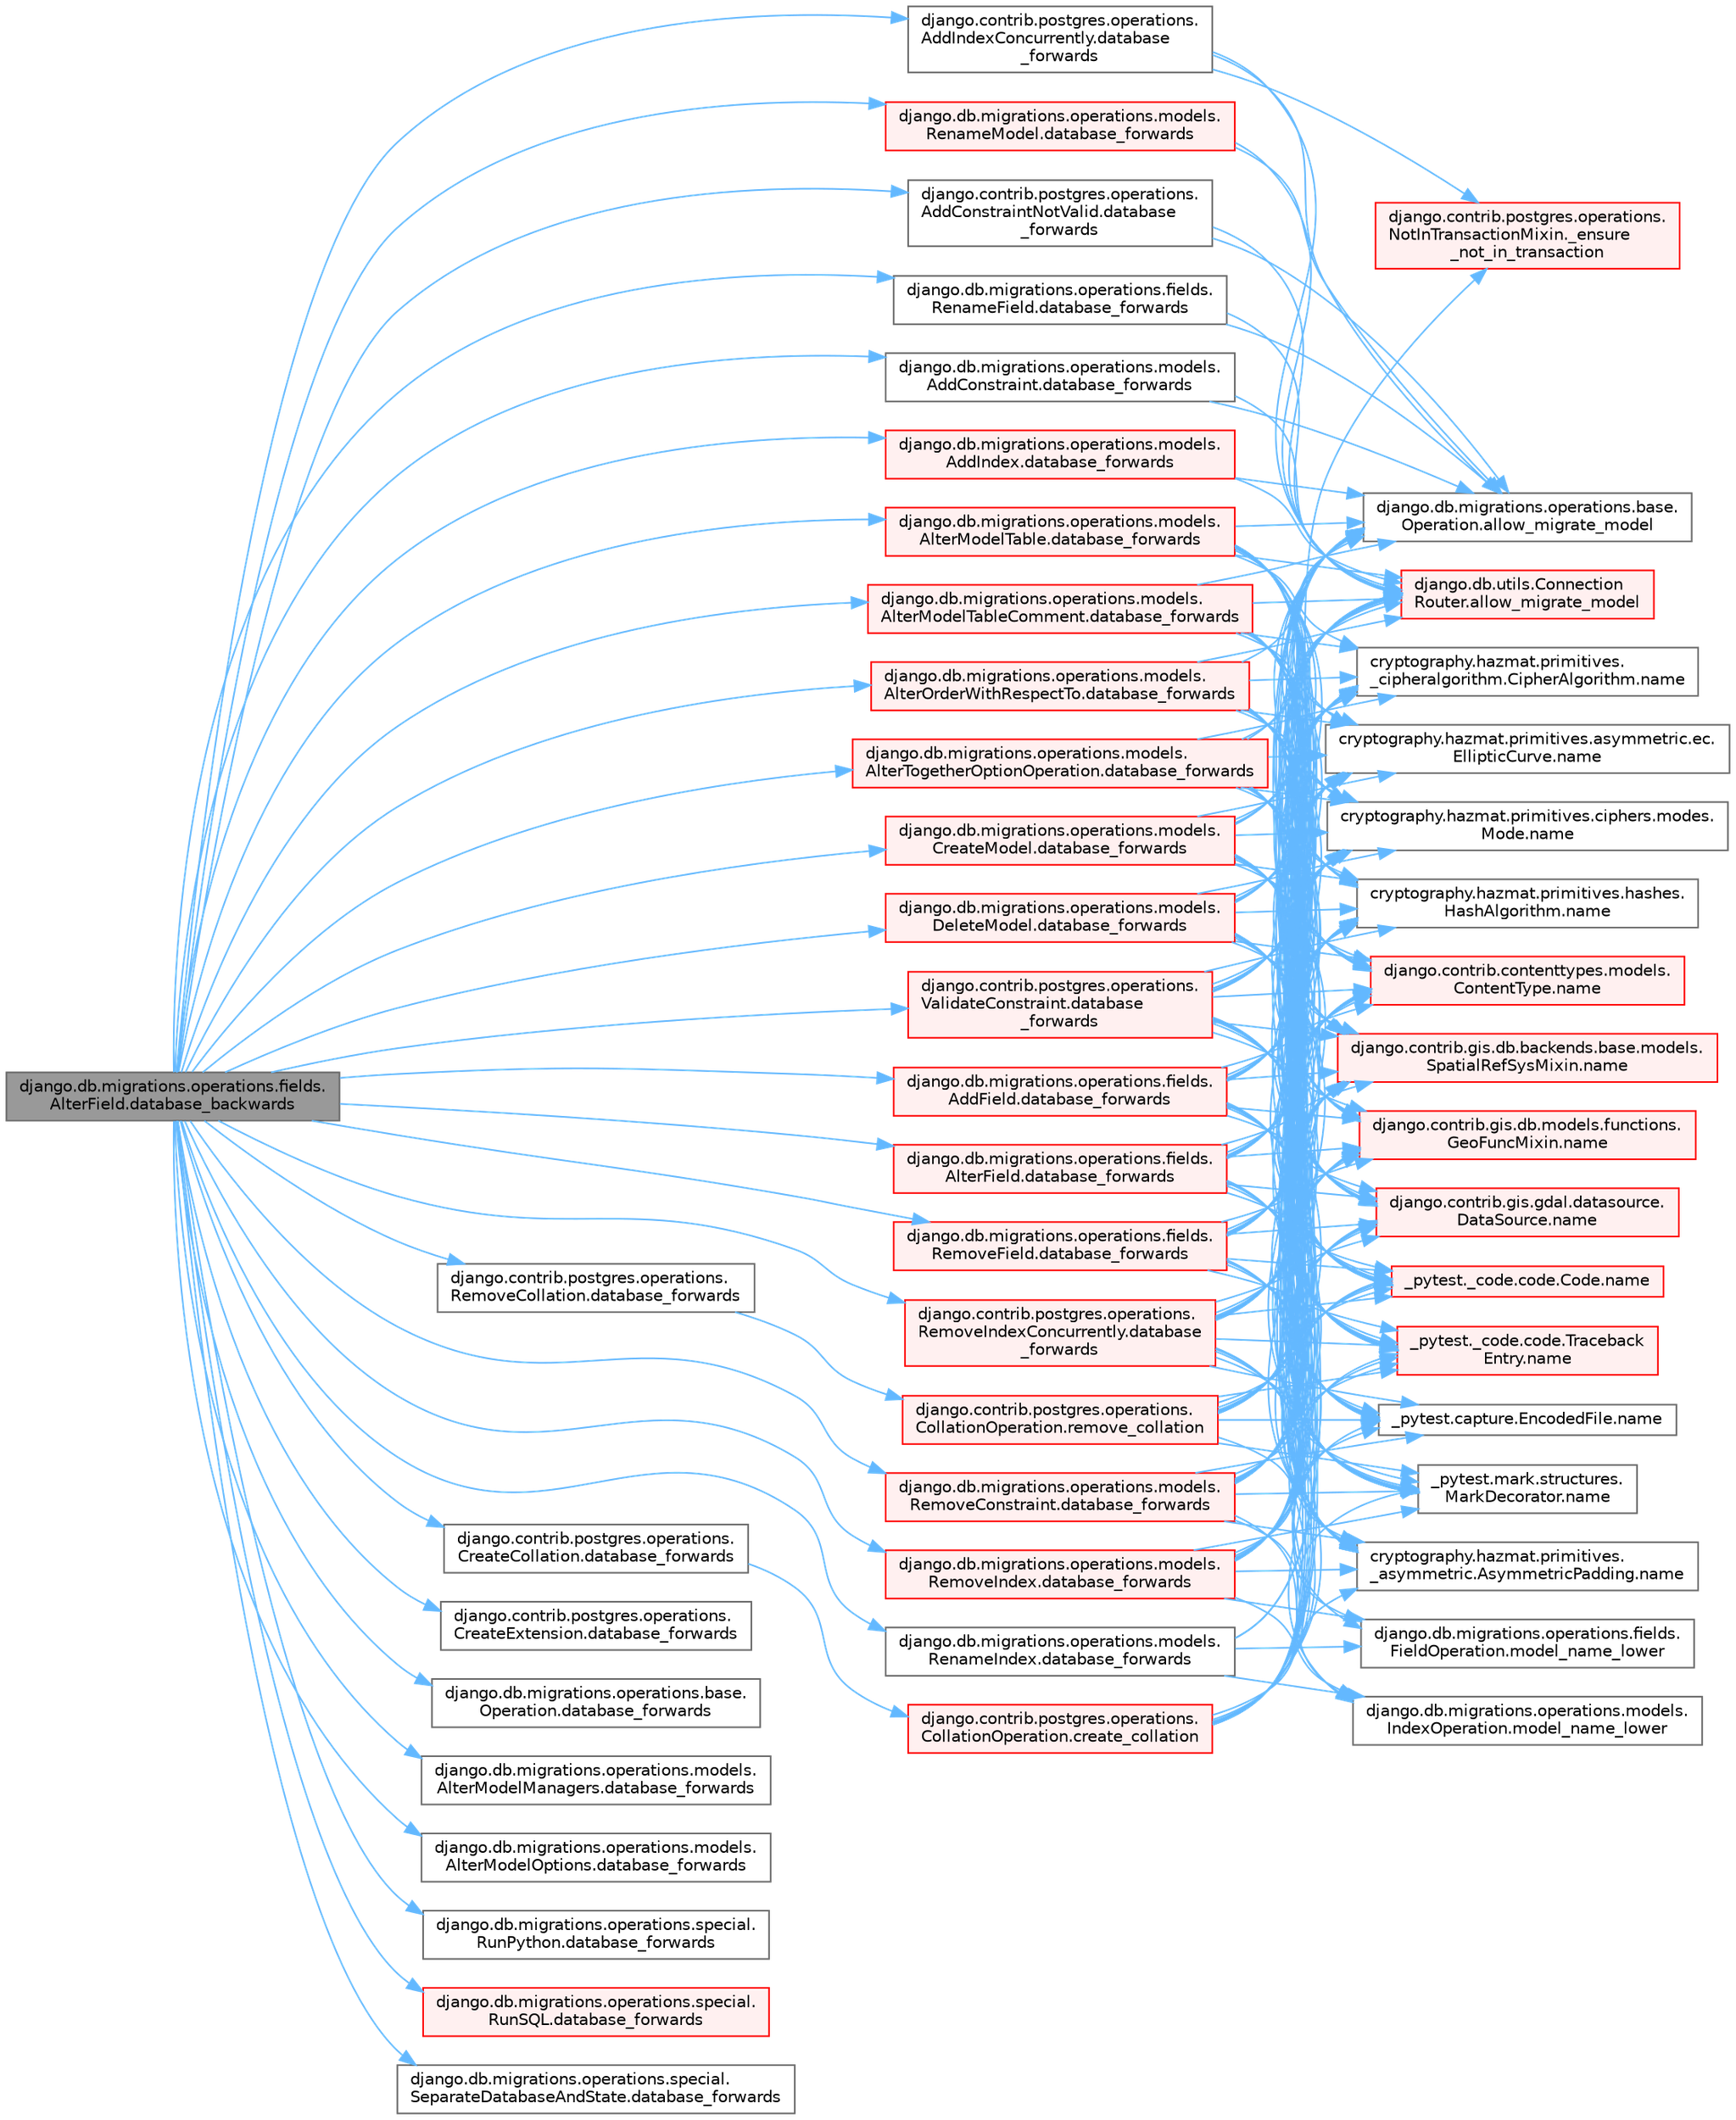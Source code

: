 digraph "django.db.migrations.operations.fields.AlterField.database_backwards"
{
 // LATEX_PDF_SIZE
  bgcolor="transparent";
  edge [fontname=Helvetica,fontsize=10,labelfontname=Helvetica,labelfontsize=10];
  node [fontname=Helvetica,fontsize=10,shape=box,height=0.2,width=0.4];
  rankdir="LR";
  Node1 [id="Node000001",label="django.db.migrations.operations.fields.\lAlterField.database_backwards",height=0.2,width=0.4,color="gray40", fillcolor="grey60", style="filled", fontcolor="black",tooltip=" "];
  Node1 -> Node2 [id="edge1_Node000001_Node000002",color="steelblue1",style="solid",tooltip=" "];
  Node2 [id="Node000002",label="django.contrib.postgres.operations.\lAddConstraintNotValid.database\l_forwards",height=0.2,width=0.4,color="grey40", fillcolor="white", style="filled",URL="$classdjango_1_1contrib_1_1postgres_1_1operations_1_1_add_constraint_not_valid.html#afbf3234c4884fc267a11e5ac5e484570",tooltip=" "];
  Node2 -> Node3 [id="edge2_Node000002_Node000003",color="steelblue1",style="solid",tooltip=" "];
  Node3 [id="Node000003",label="django.db.migrations.operations.base.\lOperation.allow_migrate_model",height=0.2,width=0.4,color="grey40", fillcolor="white", style="filled",URL="$classdjango_1_1db_1_1migrations_1_1operations_1_1base_1_1_operation.html#ae9ccd8dda6ac5380e583c6c53ed66445",tooltip=" "];
  Node2 -> Node4 [id="edge3_Node000002_Node000004",color="steelblue1",style="solid",tooltip=" "];
  Node4 [id="Node000004",label="django.db.utils.Connection\lRouter.allow_migrate_model",height=0.2,width=0.4,color="red", fillcolor="#FFF0F0", style="filled",URL="$classdjango_1_1db_1_1utils_1_1_connection_router.html#affc0a7f7419e1ae0ad00101310abfc5f",tooltip=" "];
  Node1 -> Node7 [id="edge4_Node000001_Node000007",color="steelblue1",style="solid",tooltip=" "];
  Node7 [id="Node000007",label="django.contrib.postgres.operations.\lAddIndexConcurrently.database\l_forwards",height=0.2,width=0.4,color="grey40", fillcolor="white", style="filled",URL="$classdjango_1_1contrib_1_1postgres_1_1operations_1_1_add_index_concurrently.html#a8ec012821c529fb57013caf48384ee76",tooltip=" "];
  Node7 -> Node8 [id="edge5_Node000007_Node000008",color="steelblue1",style="solid",tooltip=" "];
  Node8 [id="Node000008",label="django.contrib.postgres.operations.\lNotInTransactionMixin._ensure\l_not_in_transaction",height=0.2,width=0.4,color="red", fillcolor="#FFF0F0", style="filled",URL="$classdjango_1_1contrib_1_1postgres_1_1operations_1_1_not_in_transaction_mixin.html#ad6803571230e3c5b07d98f4e643cb9ca",tooltip=" "];
  Node7 -> Node3 [id="edge6_Node000007_Node000003",color="steelblue1",style="solid",tooltip=" "];
  Node7 -> Node4 [id="edge7_Node000007_Node000004",color="steelblue1",style="solid",tooltip=" "];
  Node1 -> Node10 [id="edge8_Node000001_Node000010",color="steelblue1",style="solid",tooltip=" "];
  Node10 [id="Node000010",label="django.contrib.postgres.operations.\lCreateCollation.database_forwards",height=0.2,width=0.4,color="grey40", fillcolor="white", style="filled",URL="$classdjango_1_1contrib_1_1postgres_1_1operations_1_1_create_collation.html#a4d3fa74744dd3025fc25fa11af2e0f52",tooltip=" "];
  Node10 -> Node11 [id="edge9_Node000010_Node000011",color="steelblue1",style="solid",tooltip=" "];
  Node11 [id="Node000011",label="django.contrib.postgres.operations.\lCollationOperation.create_collation",height=0.2,width=0.4,color="red", fillcolor="#FFF0F0", style="filled",URL="$classdjango_1_1contrib_1_1postgres_1_1operations_1_1_collation_operation.html#a36fffd51a293bf1aa3fe90378c98ca13",tooltip=" "];
  Node11 -> Node12 [id="edge10_Node000011_Node000012",color="steelblue1",style="solid",tooltip=" "];
  Node12 [id="Node000012",label="_pytest._code.code.Code.name",height=0.2,width=0.4,color="red", fillcolor="#FFF0F0", style="filled",URL="$class__pytest_1_1__code_1_1code_1_1_code.html#a1f3cbc53ca6df4a1bab12183694b6e78",tooltip=" "];
  Node11 -> Node23 [id="edge11_Node000011_Node000023",color="steelblue1",style="solid",tooltip=" "];
  Node23 [id="Node000023",label="_pytest._code.code.Traceback\lEntry.name",height=0.2,width=0.4,color="red", fillcolor="#FFF0F0", style="filled",URL="$class__pytest_1_1__code_1_1code_1_1_traceback_entry.html#a106b95c0753f41669fbfb8ee4c11ad3d",tooltip=" "];
  Node11 -> Node25 [id="edge12_Node000011_Node000025",color="steelblue1",style="solid",tooltip=" "];
  Node25 [id="Node000025",label="_pytest.capture.EncodedFile.name",height=0.2,width=0.4,color="grey40", fillcolor="white", style="filled",URL="$class__pytest_1_1capture_1_1_encoded_file.html#a738c73b5de21c7261d9e51f71e4f0397",tooltip=" "];
  Node11 -> Node26 [id="edge13_Node000011_Node000026",color="steelblue1",style="solid",tooltip=" "];
  Node26 [id="Node000026",label="_pytest.mark.structures.\lMarkDecorator.name",height=0.2,width=0.4,color="grey40", fillcolor="white", style="filled",URL="$class__pytest_1_1mark_1_1structures_1_1_mark_decorator.html#ae8f66760cda125450e0e3bd38689c72f",tooltip=" "];
  Node11 -> Node27 [id="edge14_Node000011_Node000027",color="steelblue1",style="solid",tooltip=" "];
  Node27 [id="Node000027",label="cryptography.hazmat.primitives.\l_asymmetric.AsymmetricPadding.name",height=0.2,width=0.4,color="grey40", fillcolor="white", style="filled",URL="$classcryptography_1_1hazmat_1_1primitives_1_1__asymmetric_1_1_asymmetric_padding.html#a8f72e8284cb336861a873ed5ce0e39b5",tooltip=" "];
  Node11 -> Node28 [id="edge15_Node000011_Node000028",color="steelblue1",style="solid",tooltip=" "];
  Node28 [id="Node000028",label="cryptography.hazmat.primitives.\l_cipheralgorithm.CipherAlgorithm.name",height=0.2,width=0.4,color="grey40", fillcolor="white", style="filled",URL="$classcryptography_1_1hazmat_1_1primitives_1_1__cipheralgorithm_1_1_cipher_algorithm.html#a50567a5c3388450ab7aa883ab34a1ac7",tooltip=" "];
  Node11 -> Node29 [id="edge16_Node000011_Node000029",color="steelblue1",style="solid",tooltip=" "];
  Node29 [id="Node000029",label="cryptography.hazmat.primitives.asymmetric.ec.\lEllipticCurve.name",height=0.2,width=0.4,color="grey40", fillcolor="white", style="filled",URL="$classcryptography_1_1hazmat_1_1primitives_1_1asymmetric_1_1ec_1_1_elliptic_curve.html#a2775c4e945309a6c7ea33dace1698a60",tooltip=" "];
  Node11 -> Node30 [id="edge17_Node000011_Node000030",color="steelblue1",style="solid",tooltip=" "];
  Node30 [id="Node000030",label="cryptography.hazmat.primitives.ciphers.modes.\lMode.name",height=0.2,width=0.4,color="grey40", fillcolor="white", style="filled",URL="$classcryptography_1_1hazmat_1_1primitives_1_1ciphers_1_1modes_1_1_mode.html#a99d93fd1370a2abbb5bb5cffbd5ff0f7",tooltip=" "];
  Node11 -> Node31 [id="edge18_Node000011_Node000031",color="steelblue1",style="solid",tooltip=" "];
  Node31 [id="Node000031",label="cryptography.hazmat.primitives.hashes.\lHashAlgorithm.name",height=0.2,width=0.4,color="grey40", fillcolor="white", style="filled",URL="$classcryptography_1_1hazmat_1_1primitives_1_1hashes_1_1_hash_algorithm.html#a42c7e1582d9b46a015774af9e5cbbb0b",tooltip=" "];
  Node11 -> Node32 [id="edge19_Node000011_Node000032",color="steelblue1",style="solid",tooltip=" "];
  Node32 [id="Node000032",label="django.contrib.contenttypes.models.\lContentType.name",height=0.2,width=0.4,color="red", fillcolor="#FFF0F0", style="filled",URL="$classdjango_1_1contrib_1_1contenttypes_1_1models_1_1_content_type.html#a305b62f56597bb2e4823dcf5e6ccdcf8",tooltip=" "];
  Node11 -> Node34 [id="edge20_Node000011_Node000034",color="steelblue1",style="solid",tooltip=" "];
  Node34 [id="Node000034",label="django.contrib.gis.db.backends.base.models.\lSpatialRefSysMixin.name",height=0.2,width=0.4,color="red", fillcolor="#FFF0F0", style="filled",URL="$classdjango_1_1contrib_1_1gis_1_1db_1_1backends_1_1base_1_1models_1_1_spatial_ref_sys_mixin.html#a56fe36e786b49160249395f453dd1cab",tooltip=" "];
  Node11 -> Node64 [id="edge21_Node000011_Node000064",color="steelblue1",style="solid",tooltip=" "];
  Node64 [id="Node000064",label="django.contrib.gis.db.models.functions.\lGeoFuncMixin.name",height=0.2,width=0.4,color="red", fillcolor="#FFF0F0", style="filled",URL="$classdjango_1_1contrib_1_1gis_1_1db_1_1models_1_1functions_1_1_geo_func_mixin.html#adeeb6b2c9db337396468712e919af622",tooltip=" "];
  Node11 -> Node65 [id="edge22_Node000011_Node000065",color="steelblue1",style="solid",tooltip=" "];
  Node65 [id="Node000065",label="django.contrib.gis.gdal.datasource.\lDataSource.name",height=0.2,width=0.4,color="red", fillcolor="#FFF0F0", style="filled",URL="$classdjango_1_1contrib_1_1gis_1_1gdal_1_1datasource_1_1_data_source.html#aaa98728c7ef6f4d96c689550e8af3ed5",tooltip=" "];
  Node1 -> Node4535 [id="edge23_Node000001_Node004535",color="steelblue1",style="solid",tooltip=" "];
  Node4535 [id="Node004535",label="django.contrib.postgres.operations.\lCreateExtension.database_forwards",height=0.2,width=0.4,color="grey40", fillcolor="white", style="filled",URL="$classdjango_1_1contrib_1_1postgres_1_1operations_1_1_create_extension.html#a6ba13e4a803368f8d6332c4c3afad3ad",tooltip=" "];
  Node1 -> Node4536 [id="edge24_Node000001_Node004536",color="steelblue1",style="solid",tooltip=" "];
  Node4536 [id="Node004536",label="django.contrib.postgres.operations.\lRemoveCollation.database_forwards",height=0.2,width=0.4,color="grey40", fillcolor="white", style="filled",URL="$classdjango_1_1contrib_1_1postgres_1_1operations_1_1_remove_collation.html#abcb8fce976a0bd92d62d4c4790542e25",tooltip=" "];
  Node4536 -> Node4537 [id="edge25_Node004536_Node004537",color="steelblue1",style="solid",tooltip=" "];
  Node4537 [id="Node004537",label="django.contrib.postgres.operations.\lCollationOperation.remove_collation",height=0.2,width=0.4,color="red", fillcolor="#FFF0F0", style="filled",URL="$classdjango_1_1contrib_1_1postgres_1_1operations_1_1_collation_operation.html#a12c8319ec8c2b0a3dd91870044364069",tooltip=" "];
  Node4537 -> Node12 [id="edge26_Node004537_Node000012",color="steelblue1",style="solid",tooltip=" "];
  Node4537 -> Node23 [id="edge27_Node004537_Node000023",color="steelblue1",style="solid",tooltip=" "];
  Node4537 -> Node25 [id="edge28_Node004537_Node000025",color="steelblue1",style="solid",tooltip=" "];
  Node4537 -> Node26 [id="edge29_Node004537_Node000026",color="steelblue1",style="solid",tooltip=" "];
  Node4537 -> Node27 [id="edge30_Node004537_Node000027",color="steelblue1",style="solid",tooltip=" "];
  Node4537 -> Node28 [id="edge31_Node004537_Node000028",color="steelblue1",style="solid",tooltip=" "];
  Node4537 -> Node29 [id="edge32_Node004537_Node000029",color="steelblue1",style="solid",tooltip=" "];
  Node4537 -> Node30 [id="edge33_Node004537_Node000030",color="steelblue1",style="solid",tooltip=" "];
  Node4537 -> Node31 [id="edge34_Node004537_Node000031",color="steelblue1",style="solid",tooltip=" "];
  Node4537 -> Node32 [id="edge35_Node004537_Node000032",color="steelblue1",style="solid",tooltip=" "];
  Node4537 -> Node34 [id="edge36_Node004537_Node000034",color="steelblue1",style="solid",tooltip=" "];
  Node4537 -> Node64 [id="edge37_Node004537_Node000064",color="steelblue1",style="solid",tooltip=" "];
  Node4537 -> Node65 [id="edge38_Node004537_Node000065",color="steelblue1",style="solid",tooltip=" "];
  Node1 -> Node4538 [id="edge39_Node000001_Node004538",color="steelblue1",style="solid",tooltip=" "];
  Node4538 [id="Node004538",label="django.contrib.postgres.operations.\lRemoveIndexConcurrently.database\l_forwards",height=0.2,width=0.4,color="red", fillcolor="#FFF0F0", style="filled",URL="$classdjango_1_1contrib_1_1postgres_1_1operations_1_1_remove_index_concurrently.html#a17722bad27bd8f0d156f78f97b3dfaaa",tooltip=" "];
  Node4538 -> Node8 [id="edge40_Node004538_Node000008",color="steelblue1",style="solid",tooltip=" "];
  Node4538 -> Node3 [id="edge41_Node004538_Node000003",color="steelblue1",style="solid",tooltip=" "];
  Node4538 -> Node4 [id="edge42_Node004538_Node000004",color="steelblue1",style="solid",tooltip=" "];
  Node4538 -> Node4539 [id="edge43_Node004538_Node004539",color="steelblue1",style="solid",tooltip=" "];
  Node4539 [id="Node004539",label="django.db.migrations.operations.fields.\lFieldOperation.model_name_lower",height=0.2,width=0.4,color="grey40", fillcolor="white", style="filled",URL="$classdjango_1_1db_1_1migrations_1_1operations_1_1fields_1_1_field_operation.html#a4180058d970559c290e9dcdb3a84240b",tooltip=" "];
  Node4538 -> Node4540 [id="edge44_Node004538_Node004540",color="steelblue1",style="solid",tooltip=" "];
  Node4540 [id="Node004540",label="django.db.migrations.operations.models.\lIndexOperation.model_name_lower",height=0.2,width=0.4,color="grey40", fillcolor="white", style="filled",URL="$classdjango_1_1db_1_1migrations_1_1operations_1_1models_1_1_index_operation.html#ae4b44cad2f65801f7c39ee592377058e",tooltip=" "];
  Node4538 -> Node12 [id="edge45_Node004538_Node000012",color="steelblue1",style="solid",tooltip=" "];
  Node4538 -> Node23 [id="edge46_Node004538_Node000023",color="steelblue1",style="solid",tooltip=" "];
  Node4538 -> Node25 [id="edge47_Node004538_Node000025",color="steelblue1",style="solid",tooltip=" "];
  Node4538 -> Node26 [id="edge48_Node004538_Node000026",color="steelblue1",style="solid",tooltip=" "];
  Node4538 -> Node27 [id="edge49_Node004538_Node000027",color="steelblue1",style="solid",tooltip=" "];
  Node4538 -> Node28 [id="edge50_Node004538_Node000028",color="steelblue1",style="solid",tooltip=" "];
  Node4538 -> Node29 [id="edge51_Node004538_Node000029",color="steelblue1",style="solid",tooltip=" "];
  Node4538 -> Node30 [id="edge52_Node004538_Node000030",color="steelblue1",style="solid",tooltip=" "];
  Node4538 -> Node31 [id="edge53_Node004538_Node000031",color="steelblue1",style="solid",tooltip=" "];
  Node4538 -> Node32 [id="edge54_Node004538_Node000032",color="steelblue1",style="solid",tooltip=" "];
  Node4538 -> Node34 [id="edge55_Node004538_Node000034",color="steelblue1",style="solid",tooltip=" "];
  Node4538 -> Node64 [id="edge56_Node004538_Node000064",color="steelblue1",style="solid",tooltip=" "];
  Node4538 -> Node65 [id="edge57_Node004538_Node000065",color="steelblue1",style="solid",tooltip=" "];
  Node1 -> Node4541 [id="edge58_Node000001_Node004541",color="steelblue1",style="solid",tooltip=" "];
  Node4541 [id="Node004541",label="django.contrib.postgres.operations.\lValidateConstraint.database\l_forwards",height=0.2,width=0.4,color="red", fillcolor="#FFF0F0", style="filled",URL="$classdjango_1_1contrib_1_1postgres_1_1operations_1_1_validate_constraint.html#ab798a6a173e826d06d2816b0c5468760",tooltip=" "];
  Node4541 -> Node3 [id="edge59_Node004541_Node000003",color="steelblue1",style="solid",tooltip=" "];
  Node4541 -> Node4 [id="edge60_Node004541_Node000004",color="steelblue1",style="solid",tooltip=" "];
  Node4541 -> Node12 [id="edge61_Node004541_Node000012",color="steelblue1",style="solid",tooltip=" "];
  Node4541 -> Node23 [id="edge62_Node004541_Node000023",color="steelblue1",style="solid",tooltip=" "];
  Node4541 -> Node25 [id="edge63_Node004541_Node000025",color="steelblue1",style="solid",tooltip=" "];
  Node4541 -> Node26 [id="edge64_Node004541_Node000026",color="steelblue1",style="solid",tooltip=" "];
  Node4541 -> Node27 [id="edge65_Node004541_Node000027",color="steelblue1",style="solid",tooltip=" "];
  Node4541 -> Node28 [id="edge66_Node004541_Node000028",color="steelblue1",style="solid",tooltip=" "];
  Node4541 -> Node29 [id="edge67_Node004541_Node000029",color="steelblue1",style="solid",tooltip=" "];
  Node4541 -> Node30 [id="edge68_Node004541_Node000030",color="steelblue1",style="solid",tooltip=" "];
  Node4541 -> Node31 [id="edge69_Node004541_Node000031",color="steelblue1",style="solid",tooltip=" "];
  Node4541 -> Node32 [id="edge70_Node004541_Node000032",color="steelblue1",style="solid",tooltip=" "];
  Node4541 -> Node34 [id="edge71_Node004541_Node000034",color="steelblue1",style="solid",tooltip=" "];
  Node4541 -> Node64 [id="edge72_Node004541_Node000064",color="steelblue1",style="solid",tooltip=" "];
  Node4541 -> Node65 [id="edge73_Node004541_Node000065",color="steelblue1",style="solid",tooltip=" "];
  Node1 -> Node4542 [id="edge74_Node000001_Node004542",color="steelblue1",style="solid",tooltip=" "];
  Node4542 [id="Node004542",label="django.db.migrations.operations.base.\lOperation.database_forwards",height=0.2,width=0.4,color="grey40", fillcolor="white", style="filled",URL="$classdjango_1_1db_1_1migrations_1_1operations_1_1base_1_1_operation.html#a8bf567418dd297ce8046c221cb7da5dc",tooltip=" "];
  Node1 -> Node4543 [id="edge75_Node000001_Node004543",color="steelblue1",style="solid",tooltip=" "];
  Node4543 [id="Node004543",label="django.db.migrations.operations.fields.\lAddField.database_forwards",height=0.2,width=0.4,color="red", fillcolor="#FFF0F0", style="filled",URL="$classdjango_1_1db_1_1migrations_1_1operations_1_1fields_1_1_add_field.html#adf3924e3df09a234aeb61de2490105ac",tooltip=" "];
  Node4543 -> Node3 [id="edge76_Node004543_Node000003",color="steelblue1",style="solid",tooltip=" "];
  Node4543 -> Node4 [id="edge77_Node004543_Node000004",color="steelblue1",style="solid",tooltip=" "];
  Node4543 -> Node12 [id="edge78_Node004543_Node000012",color="steelblue1",style="solid",tooltip=" "];
  Node4543 -> Node23 [id="edge79_Node004543_Node000023",color="steelblue1",style="solid",tooltip=" "];
  Node4543 -> Node25 [id="edge80_Node004543_Node000025",color="steelblue1",style="solid",tooltip=" "];
  Node4543 -> Node26 [id="edge81_Node004543_Node000026",color="steelblue1",style="solid",tooltip=" "];
  Node4543 -> Node27 [id="edge82_Node004543_Node000027",color="steelblue1",style="solid",tooltip=" "];
  Node4543 -> Node28 [id="edge83_Node004543_Node000028",color="steelblue1",style="solid",tooltip=" "];
  Node4543 -> Node29 [id="edge84_Node004543_Node000029",color="steelblue1",style="solid",tooltip=" "];
  Node4543 -> Node30 [id="edge85_Node004543_Node000030",color="steelblue1",style="solid",tooltip=" "];
  Node4543 -> Node31 [id="edge86_Node004543_Node000031",color="steelblue1",style="solid",tooltip=" "];
  Node4543 -> Node32 [id="edge87_Node004543_Node000032",color="steelblue1",style="solid",tooltip=" "];
  Node4543 -> Node34 [id="edge88_Node004543_Node000034",color="steelblue1",style="solid",tooltip=" "];
  Node4543 -> Node64 [id="edge89_Node004543_Node000064",color="steelblue1",style="solid",tooltip=" "];
  Node4543 -> Node65 [id="edge90_Node004543_Node000065",color="steelblue1",style="solid",tooltip=" "];
  Node1 -> Node4544 [id="edge91_Node000001_Node004544",color="steelblue1",style="solid",tooltip=" "];
  Node4544 [id="Node004544",label="django.db.migrations.operations.fields.\lAlterField.database_forwards",height=0.2,width=0.4,color="red", fillcolor="#FFF0F0", style="filled",URL="$classdjango_1_1db_1_1migrations_1_1operations_1_1fields_1_1_alter_field.html#ad61960942f8bf4e2b42434aa43389d9b",tooltip=" "];
  Node4544 -> Node3 [id="edge92_Node004544_Node000003",color="steelblue1",style="solid",tooltip=" "];
  Node4544 -> Node4 [id="edge93_Node004544_Node000004",color="steelblue1",style="solid",tooltip=" "];
  Node4544 -> Node12 [id="edge94_Node004544_Node000012",color="steelblue1",style="solid",tooltip=" "];
  Node4544 -> Node23 [id="edge95_Node004544_Node000023",color="steelblue1",style="solid",tooltip=" "];
  Node4544 -> Node25 [id="edge96_Node004544_Node000025",color="steelblue1",style="solid",tooltip=" "];
  Node4544 -> Node26 [id="edge97_Node004544_Node000026",color="steelblue1",style="solid",tooltip=" "];
  Node4544 -> Node27 [id="edge98_Node004544_Node000027",color="steelblue1",style="solid",tooltip=" "];
  Node4544 -> Node28 [id="edge99_Node004544_Node000028",color="steelblue1",style="solid",tooltip=" "];
  Node4544 -> Node29 [id="edge100_Node004544_Node000029",color="steelblue1",style="solid",tooltip=" "];
  Node4544 -> Node30 [id="edge101_Node004544_Node000030",color="steelblue1",style="solid",tooltip=" "];
  Node4544 -> Node31 [id="edge102_Node004544_Node000031",color="steelblue1",style="solid",tooltip=" "];
  Node4544 -> Node32 [id="edge103_Node004544_Node000032",color="steelblue1",style="solid",tooltip=" "];
  Node4544 -> Node34 [id="edge104_Node004544_Node000034",color="steelblue1",style="solid",tooltip=" "];
  Node4544 -> Node64 [id="edge105_Node004544_Node000064",color="steelblue1",style="solid",tooltip=" "];
  Node4544 -> Node65 [id="edge106_Node004544_Node000065",color="steelblue1",style="solid",tooltip=" "];
  Node1 -> Node4545 [id="edge107_Node000001_Node004545",color="steelblue1",style="solid",tooltip=" "];
  Node4545 [id="Node004545",label="django.db.migrations.operations.fields.\lRemoveField.database_forwards",height=0.2,width=0.4,color="red", fillcolor="#FFF0F0", style="filled",URL="$classdjango_1_1db_1_1migrations_1_1operations_1_1fields_1_1_remove_field.html#ac4572aea0b6ef3a12e8d3c2f237c411a",tooltip=" "];
  Node4545 -> Node3 [id="edge108_Node004545_Node000003",color="steelblue1",style="solid",tooltip=" "];
  Node4545 -> Node4 [id="edge109_Node004545_Node000004",color="steelblue1",style="solid",tooltip=" "];
  Node4545 -> Node12 [id="edge110_Node004545_Node000012",color="steelblue1",style="solid",tooltip=" "];
  Node4545 -> Node23 [id="edge111_Node004545_Node000023",color="steelblue1",style="solid",tooltip=" "];
  Node4545 -> Node25 [id="edge112_Node004545_Node000025",color="steelblue1",style="solid",tooltip=" "];
  Node4545 -> Node26 [id="edge113_Node004545_Node000026",color="steelblue1",style="solid",tooltip=" "];
  Node4545 -> Node27 [id="edge114_Node004545_Node000027",color="steelblue1",style="solid",tooltip=" "];
  Node4545 -> Node28 [id="edge115_Node004545_Node000028",color="steelblue1",style="solid",tooltip=" "];
  Node4545 -> Node29 [id="edge116_Node004545_Node000029",color="steelblue1",style="solid",tooltip=" "];
  Node4545 -> Node30 [id="edge117_Node004545_Node000030",color="steelblue1",style="solid",tooltip=" "];
  Node4545 -> Node31 [id="edge118_Node004545_Node000031",color="steelblue1",style="solid",tooltip=" "];
  Node4545 -> Node32 [id="edge119_Node004545_Node000032",color="steelblue1",style="solid",tooltip=" "];
  Node4545 -> Node34 [id="edge120_Node004545_Node000034",color="steelblue1",style="solid",tooltip=" "];
  Node4545 -> Node64 [id="edge121_Node004545_Node000064",color="steelblue1",style="solid",tooltip=" "];
  Node4545 -> Node65 [id="edge122_Node004545_Node000065",color="steelblue1",style="solid",tooltip=" "];
  Node1 -> Node4546 [id="edge123_Node000001_Node004546",color="steelblue1",style="solid",tooltip=" "];
  Node4546 [id="Node004546",label="django.db.migrations.operations.fields.\lRenameField.database_forwards",height=0.2,width=0.4,color="grey40", fillcolor="white", style="filled",URL="$classdjango_1_1db_1_1migrations_1_1operations_1_1fields_1_1_rename_field.html#a9e66c07705fccd0aa47e8b41ca80d52f",tooltip=" "];
  Node4546 -> Node3 [id="edge124_Node004546_Node000003",color="steelblue1",style="solid",tooltip=" "];
  Node4546 -> Node4 [id="edge125_Node004546_Node000004",color="steelblue1",style="solid",tooltip=" "];
  Node1 -> Node4547 [id="edge126_Node000001_Node004547",color="steelblue1",style="solid",tooltip=" "];
  Node4547 [id="Node004547",label="django.db.migrations.operations.models.\lAddConstraint.database_forwards",height=0.2,width=0.4,color="grey40", fillcolor="white", style="filled",URL="$classdjango_1_1db_1_1migrations_1_1operations_1_1models_1_1_add_constraint.html#a480337b0117ef1689eedeaf3a4d2d184",tooltip=" "];
  Node4547 -> Node3 [id="edge127_Node004547_Node000003",color="steelblue1",style="solid",tooltip=" "];
  Node4547 -> Node4 [id="edge128_Node004547_Node000004",color="steelblue1",style="solid",tooltip=" "];
  Node1 -> Node4548 [id="edge129_Node000001_Node004548",color="steelblue1",style="solid",tooltip=" "];
  Node4548 [id="Node004548",label="django.db.migrations.operations.models.\lAddIndex.database_forwards",height=0.2,width=0.4,color="red", fillcolor="#FFF0F0", style="filled",URL="$classdjango_1_1db_1_1migrations_1_1operations_1_1models_1_1_add_index.html#a494d51a94cc4a5de6355df751929c35d",tooltip=" "];
  Node4548 -> Node3 [id="edge130_Node004548_Node000003",color="steelblue1",style="solid",tooltip=" "];
  Node4548 -> Node4 [id="edge131_Node004548_Node000004",color="steelblue1",style="solid",tooltip=" "];
  Node1 -> Node4549 [id="edge132_Node000001_Node004549",color="steelblue1",style="solid",tooltip=" "];
  Node4549 [id="Node004549",label="django.db.migrations.operations.models.\lAlterModelManagers.database_forwards",height=0.2,width=0.4,color="grey40", fillcolor="white", style="filled",URL="$classdjango_1_1db_1_1migrations_1_1operations_1_1models_1_1_alter_model_managers.html#a782e2515ac033858902aedafe4c6c5b3",tooltip=" "];
  Node1 -> Node4550 [id="edge133_Node000001_Node004550",color="steelblue1",style="solid",tooltip=" "];
  Node4550 [id="Node004550",label="django.db.migrations.operations.models.\lAlterModelOptions.database_forwards",height=0.2,width=0.4,color="grey40", fillcolor="white", style="filled",URL="$classdjango_1_1db_1_1migrations_1_1operations_1_1models_1_1_alter_model_options.html#a0b13c78618e4e78094226011ad57d9c2",tooltip=" "];
  Node1 -> Node4551 [id="edge134_Node000001_Node004551",color="steelblue1",style="solid",tooltip=" "];
  Node4551 [id="Node004551",label="django.db.migrations.operations.models.\lAlterModelTable.database_forwards",height=0.2,width=0.4,color="red", fillcolor="#FFF0F0", style="filled",URL="$classdjango_1_1db_1_1migrations_1_1operations_1_1models_1_1_alter_model_table.html#ac970e63f457eca5ea9e39a6f2339dac8",tooltip=" "];
  Node4551 -> Node3 [id="edge135_Node004551_Node000003",color="steelblue1",style="solid",tooltip=" "];
  Node4551 -> Node4 [id="edge136_Node004551_Node000004",color="steelblue1",style="solid",tooltip=" "];
  Node4551 -> Node12 [id="edge137_Node004551_Node000012",color="steelblue1",style="solid",tooltip=" "];
  Node4551 -> Node23 [id="edge138_Node004551_Node000023",color="steelblue1",style="solid",tooltip=" "];
  Node4551 -> Node25 [id="edge139_Node004551_Node000025",color="steelblue1",style="solid",tooltip=" "];
  Node4551 -> Node26 [id="edge140_Node004551_Node000026",color="steelblue1",style="solid",tooltip=" "];
  Node4551 -> Node27 [id="edge141_Node004551_Node000027",color="steelblue1",style="solid",tooltip=" "];
  Node4551 -> Node28 [id="edge142_Node004551_Node000028",color="steelblue1",style="solid",tooltip=" "];
  Node4551 -> Node29 [id="edge143_Node004551_Node000029",color="steelblue1",style="solid",tooltip=" "];
  Node4551 -> Node30 [id="edge144_Node004551_Node000030",color="steelblue1",style="solid",tooltip=" "];
  Node4551 -> Node31 [id="edge145_Node004551_Node000031",color="steelblue1",style="solid",tooltip=" "];
  Node4551 -> Node32 [id="edge146_Node004551_Node000032",color="steelblue1",style="solid",tooltip=" "];
  Node4551 -> Node34 [id="edge147_Node004551_Node000034",color="steelblue1",style="solid",tooltip=" "];
  Node4551 -> Node64 [id="edge148_Node004551_Node000064",color="steelblue1",style="solid",tooltip=" "];
  Node4551 -> Node65 [id="edge149_Node004551_Node000065",color="steelblue1",style="solid",tooltip=" "];
  Node1 -> Node4552 [id="edge150_Node000001_Node004552",color="steelblue1",style="solid",tooltip=" "];
  Node4552 [id="Node004552",label="django.db.migrations.operations.models.\lAlterModelTableComment.database_forwards",height=0.2,width=0.4,color="red", fillcolor="#FFF0F0", style="filled",URL="$classdjango_1_1db_1_1migrations_1_1operations_1_1models_1_1_alter_model_table_comment.html#a21d27efbaf1822f6eb3d7a312a41025e",tooltip=" "];
  Node4552 -> Node3 [id="edge151_Node004552_Node000003",color="steelblue1",style="solid",tooltip=" "];
  Node4552 -> Node4 [id="edge152_Node004552_Node000004",color="steelblue1",style="solid",tooltip=" "];
  Node4552 -> Node12 [id="edge153_Node004552_Node000012",color="steelblue1",style="solid",tooltip=" "];
  Node4552 -> Node23 [id="edge154_Node004552_Node000023",color="steelblue1",style="solid",tooltip=" "];
  Node4552 -> Node25 [id="edge155_Node004552_Node000025",color="steelblue1",style="solid",tooltip=" "];
  Node4552 -> Node26 [id="edge156_Node004552_Node000026",color="steelblue1",style="solid",tooltip=" "];
  Node4552 -> Node27 [id="edge157_Node004552_Node000027",color="steelblue1",style="solid",tooltip=" "];
  Node4552 -> Node28 [id="edge158_Node004552_Node000028",color="steelblue1",style="solid",tooltip=" "];
  Node4552 -> Node29 [id="edge159_Node004552_Node000029",color="steelblue1",style="solid",tooltip=" "];
  Node4552 -> Node30 [id="edge160_Node004552_Node000030",color="steelblue1",style="solid",tooltip=" "];
  Node4552 -> Node31 [id="edge161_Node004552_Node000031",color="steelblue1",style="solid",tooltip=" "];
  Node4552 -> Node32 [id="edge162_Node004552_Node000032",color="steelblue1",style="solid",tooltip=" "];
  Node4552 -> Node34 [id="edge163_Node004552_Node000034",color="steelblue1",style="solid",tooltip=" "];
  Node4552 -> Node64 [id="edge164_Node004552_Node000064",color="steelblue1",style="solid",tooltip=" "];
  Node4552 -> Node65 [id="edge165_Node004552_Node000065",color="steelblue1",style="solid",tooltip=" "];
  Node1 -> Node4553 [id="edge166_Node000001_Node004553",color="steelblue1",style="solid",tooltip=" "];
  Node4553 [id="Node004553",label="django.db.migrations.operations.models.\lAlterOrderWithRespectTo.database_forwards",height=0.2,width=0.4,color="red", fillcolor="#FFF0F0", style="filled",URL="$classdjango_1_1db_1_1migrations_1_1operations_1_1models_1_1_alter_order_with_respect_to.html#a4e17e9e20ef204f594d92752c4471448",tooltip=" "];
  Node4553 -> Node3 [id="edge167_Node004553_Node000003",color="steelblue1",style="solid",tooltip=" "];
  Node4553 -> Node4 [id="edge168_Node004553_Node000004",color="steelblue1",style="solid",tooltip=" "];
  Node4553 -> Node12 [id="edge169_Node004553_Node000012",color="steelblue1",style="solid",tooltip=" "];
  Node4553 -> Node23 [id="edge170_Node004553_Node000023",color="steelblue1",style="solid",tooltip=" "];
  Node4553 -> Node25 [id="edge171_Node004553_Node000025",color="steelblue1",style="solid",tooltip=" "];
  Node4553 -> Node26 [id="edge172_Node004553_Node000026",color="steelblue1",style="solid",tooltip=" "];
  Node4553 -> Node27 [id="edge173_Node004553_Node000027",color="steelblue1",style="solid",tooltip=" "];
  Node4553 -> Node28 [id="edge174_Node004553_Node000028",color="steelblue1",style="solid",tooltip=" "];
  Node4553 -> Node29 [id="edge175_Node004553_Node000029",color="steelblue1",style="solid",tooltip=" "];
  Node4553 -> Node30 [id="edge176_Node004553_Node000030",color="steelblue1",style="solid",tooltip=" "];
  Node4553 -> Node31 [id="edge177_Node004553_Node000031",color="steelblue1",style="solid",tooltip=" "];
  Node4553 -> Node32 [id="edge178_Node004553_Node000032",color="steelblue1",style="solid",tooltip=" "];
  Node4553 -> Node34 [id="edge179_Node004553_Node000034",color="steelblue1",style="solid",tooltip=" "];
  Node4553 -> Node64 [id="edge180_Node004553_Node000064",color="steelblue1",style="solid",tooltip=" "];
  Node4553 -> Node65 [id="edge181_Node004553_Node000065",color="steelblue1",style="solid",tooltip=" "];
  Node1 -> Node4554 [id="edge182_Node000001_Node004554",color="steelblue1",style="solid",tooltip=" "];
  Node4554 [id="Node004554",label="django.db.migrations.operations.models.\lAlterTogetherOptionOperation.database_forwards",height=0.2,width=0.4,color="red", fillcolor="#FFF0F0", style="filled",URL="$classdjango_1_1db_1_1migrations_1_1operations_1_1models_1_1_alter_together_option_operation.html#a0c22a821e9eda96c8ddd38e3035a5f63",tooltip=" "];
  Node4554 -> Node3 [id="edge183_Node004554_Node000003",color="steelblue1",style="solid",tooltip=" "];
  Node4554 -> Node4 [id="edge184_Node004554_Node000004",color="steelblue1",style="solid",tooltip=" "];
  Node4554 -> Node12 [id="edge185_Node004554_Node000012",color="steelblue1",style="solid",tooltip=" "];
  Node4554 -> Node23 [id="edge186_Node004554_Node000023",color="steelblue1",style="solid",tooltip=" "];
  Node4554 -> Node25 [id="edge187_Node004554_Node000025",color="steelblue1",style="solid",tooltip=" "];
  Node4554 -> Node26 [id="edge188_Node004554_Node000026",color="steelblue1",style="solid",tooltip=" "];
  Node4554 -> Node27 [id="edge189_Node004554_Node000027",color="steelblue1",style="solid",tooltip=" "];
  Node4554 -> Node28 [id="edge190_Node004554_Node000028",color="steelblue1",style="solid",tooltip=" "];
  Node4554 -> Node29 [id="edge191_Node004554_Node000029",color="steelblue1",style="solid",tooltip=" "];
  Node4554 -> Node30 [id="edge192_Node004554_Node000030",color="steelblue1",style="solid",tooltip=" "];
  Node4554 -> Node31 [id="edge193_Node004554_Node000031",color="steelblue1",style="solid",tooltip=" "];
  Node4554 -> Node32 [id="edge194_Node004554_Node000032",color="steelblue1",style="solid",tooltip=" "];
  Node4554 -> Node34 [id="edge195_Node004554_Node000034",color="steelblue1",style="solid",tooltip=" "];
  Node4554 -> Node64 [id="edge196_Node004554_Node000064",color="steelblue1",style="solid",tooltip=" "];
  Node4554 -> Node65 [id="edge197_Node004554_Node000065",color="steelblue1",style="solid",tooltip=" "];
  Node1 -> Node4555 [id="edge198_Node000001_Node004555",color="steelblue1",style="solid",tooltip=" "];
  Node4555 [id="Node004555",label="django.db.migrations.operations.models.\lCreateModel.database_forwards",height=0.2,width=0.4,color="red", fillcolor="#FFF0F0", style="filled",URL="$classdjango_1_1db_1_1migrations_1_1operations_1_1models_1_1_create_model.html#ac83eb27642b612cff8a10d40aa5160a4",tooltip=" "];
  Node4555 -> Node3 [id="edge199_Node004555_Node000003",color="steelblue1",style="solid",tooltip=" "];
  Node4555 -> Node4 [id="edge200_Node004555_Node000004",color="steelblue1",style="solid",tooltip=" "];
  Node4555 -> Node12 [id="edge201_Node004555_Node000012",color="steelblue1",style="solid",tooltip=" "];
  Node4555 -> Node23 [id="edge202_Node004555_Node000023",color="steelblue1",style="solid",tooltip=" "];
  Node4555 -> Node25 [id="edge203_Node004555_Node000025",color="steelblue1",style="solid",tooltip=" "];
  Node4555 -> Node26 [id="edge204_Node004555_Node000026",color="steelblue1",style="solid",tooltip=" "];
  Node4555 -> Node27 [id="edge205_Node004555_Node000027",color="steelblue1",style="solid",tooltip=" "];
  Node4555 -> Node28 [id="edge206_Node004555_Node000028",color="steelblue1",style="solid",tooltip=" "];
  Node4555 -> Node29 [id="edge207_Node004555_Node000029",color="steelblue1",style="solid",tooltip=" "];
  Node4555 -> Node30 [id="edge208_Node004555_Node000030",color="steelblue1",style="solid",tooltip=" "];
  Node4555 -> Node31 [id="edge209_Node004555_Node000031",color="steelblue1",style="solid",tooltip=" "];
  Node4555 -> Node32 [id="edge210_Node004555_Node000032",color="steelblue1",style="solid",tooltip=" "];
  Node4555 -> Node34 [id="edge211_Node004555_Node000034",color="steelblue1",style="solid",tooltip=" "];
  Node4555 -> Node64 [id="edge212_Node004555_Node000064",color="steelblue1",style="solid",tooltip=" "];
  Node4555 -> Node65 [id="edge213_Node004555_Node000065",color="steelblue1",style="solid",tooltip=" "];
  Node1 -> Node4556 [id="edge214_Node000001_Node004556",color="steelblue1",style="solid",tooltip=" "];
  Node4556 [id="Node004556",label="django.db.migrations.operations.models.\lDeleteModel.database_forwards",height=0.2,width=0.4,color="red", fillcolor="#FFF0F0", style="filled",URL="$classdjango_1_1db_1_1migrations_1_1operations_1_1models_1_1_delete_model.html#aaa1256c5c07e7d45ff686b0f30df043c",tooltip=" "];
  Node4556 -> Node3 [id="edge215_Node004556_Node000003",color="steelblue1",style="solid",tooltip=" "];
  Node4556 -> Node4 [id="edge216_Node004556_Node000004",color="steelblue1",style="solid",tooltip=" "];
  Node4556 -> Node12 [id="edge217_Node004556_Node000012",color="steelblue1",style="solid",tooltip=" "];
  Node4556 -> Node23 [id="edge218_Node004556_Node000023",color="steelblue1",style="solid",tooltip=" "];
  Node4556 -> Node25 [id="edge219_Node004556_Node000025",color="steelblue1",style="solid",tooltip=" "];
  Node4556 -> Node26 [id="edge220_Node004556_Node000026",color="steelblue1",style="solid",tooltip=" "];
  Node4556 -> Node27 [id="edge221_Node004556_Node000027",color="steelblue1",style="solid",tooltip=" "];
  Node4556 -> Node28 [id="edge222_Node004556_Node000028",color="steelblue1",style="solid",tooltip=" "];
  Node4556 -> Node29 [id="edge223_Node004556_Node000029",color="steelblue1",style="solid",tooltip=" "];
  Node4556 -> Node30 [id="edge224_Node004556_Node000030",color="steelblue1",style="solid",tooltip=" "];
  Node4556 -> Node31 [id="edge225_Node004556_Node000031",color="steelblue1",style="solid",tooltip=" "];
  Node4556 -> Node32 [id="edge226_Node004556_Node000032",color="steelblue1",style="solid",tooltip=" "];
  Node4556 -> Node34 [id="edge227_Node004556_Node000034",color="steelblue1",style="solid",tooltip=" "];
  Node4556 -> Node64 [id="edge228_Node004556_Node000064",color="steelblue1",style="solid",tooltip=" "];
  Node4556 -> Node65 [id="edge229_Node004556_Node000065",color="steelblue1",style="solid",tooltip=" "];
  Node1 -> Node4557 [id="edge230_Node000001_Node004557",color="steelblue1",style="solid",tooltip=" "];
  Node4557 [id="Node004557",label="django.db.migrations.operations.models.\lRemoveConstraint.database_forwards",height=0.2,width=0.4,color="red", fillcolor="#FFF0F0", style="filled",URL="$classdjango_1_1db_1_1migrations_1_1operations_1_1models_1_1_remove_constraint.html#a62e07ee362dceae6903230414631cccc",tooltip=" "];
  Node4557 -> Node3 [id="edge231_Node004557_Node000003",color="steelblue1",style="solid",tooltip=" "];
  Node4557 -> Node4 [id="edge232_Node004557_Node000004",color="steelblue1",style="solid",tooltip=" "];
  Node4557 -> Node4539 [id="edge233_Node004557_Node004539",color="steelblue1",style="solid",tooltip=" "];
  Node4557 -> Node4540 [id="edge234_Node004557_Node004540",color="steelblue1",style="solid",tooltip=" "];
  Node4557 -> Node12 [id="edge235_Node004557_Node000012",color="steelblue1",style="solid",tooltip=" "];
  Node4557 -> Node23 [id="edge236_Node004557_Node000023",color="steelblue1",style="solid",tooltip=" "];
  Node4557 -> Node25 [id="edge237_Node004557_Node000025",color="steelblue1",style="solid",tooltip=" "];
  Node4557 -> Node26 [id="edge238_Node004557_Node000026",color="steelblue1",style="solid",tooltip=" "];
  Node4557 -> Node27 [id="edge239_Node004557_Node000027",color="steelblue1",style="solid",tooltip=" "];
  Node4557 -> Node28 [id="edge240_Node004557_Node000028",color="steelblue1",style="solid",tooltip=" "];
  Node4557 -> Node29 [id="edge241_Node004557_Node000029",color="steelblue1",style="solid",tooltip=" "];
  Node4557 -> Node30 [id="edge242_Node004557_Node000030",color="steelblue1",style="solid",tooltip=" "];
  Node4557 -> Node31 [id="edge243_Node004557_Node000031",color="steelblue1",style="solid",tooltip=" "];
  Node4557 -> Node32 [id="edge244_Node004557_Node000032",color="steelblue1",style="solid",tooltip=" "];
  Node4557 -> Node34 [id="edge245_Node004557_Node000034",color="steelblue1",style="solid",tooltip=" "];
  Node4557 -> Node64 [id="edge246_Node004557_Node000064",color="steelblue1",style="solid",tooltip=" "];
  Node4557 -> Node65 [id="edge247_Node004557_Node000065",color="steelblue1",style="solid",tooltip=" "];
  Node1 -> Node4558 [id="edge248_Node000001_Node004558",color="steelblue1",style="solid",tooltip=" "];
  Node4558 [id="Node004558",label="django.db.migrations.operations.models.\lRemoveIndex.database_forwards",height=0.2,width=0.4,color="red", fillcolor="#FFF0F0", style="filled",URL="$classdjango_1_1db_1_1migrations_1_1operations_1_1models_1_1_remove_index.html#a29c212a45763a50978dcf074512ea75b",tooltip=" "];
  Node4558 -> Node3 [id="edge249_Node004558_Node000003",color="steelblue1",style="solid",tooltip=" "];
  Node4558 -> Node4 [id="edge250_Node004558_Node000004",color="steelblue1",style="solid",tooltip=" "];
  Node4558 -> Node4539 [id="edge251_Node004558_Node004539",color="steelblue1",style="solid",tooltip=" "];
  Node4558 -> Node4540 [id="edge252_Node004558_Node004540",color="steelblue1",style="solid",tooltip=" "];
  Node4558 -> Node12 [id="edge253_Node004558_Node000012",color="steelblue1",style="solid",tooltip=" "];
  Node4558 -> Node23 [id="edge254_Node004558_Node000023",color="steelblue1",style="solid",tooltip=" "];
  Node4558 -> Node25 [id="edge255_Node004558_Node000025",color="steelblue1",style="solid",tooltip=" "];
  Node4558 -> Node26 [id="edge256_Node004558_Node000026",color="steelblue1",style="solid",tooltip=" "];
  Node4558 -> Node27 [id="edge257_Node004558_Node000027",color="steelblue1",style="solid",tooltip=" "];
  Node4558 -> Node28 [id="edge258_Node004558_Node000028",color="steelblue1",style="solid",tooltip=" "];
  Node4558 -> Node29 [id="edge259_Node004558_Node000029",color="steelblue1",style="solid",tooltip=" "];
  Node4558 -> Node30 [id="edge260_Node004558_Node000030",color="steelblue1",style="solid",tooltip=" "];
  Node4558 -> Node31 [id="edge261_Node004558_Node000031",color="steelblue1",style="solid",tooltip=" "];
  Node4558 -> Node32 [id="edge262_Node004558_Node000032",color="steelblue1",style="solid",tooltip=" "];
  Node4558 -> Node34 [id="edge263_Node004558_Node000034",color="steelblue1",style="solid",tooltip=" "];
  Node4558 -> Node64 [id="edge264_Node004558_Node000064",color="steelblue1",style="solid",tooltip=" "];
  Node4558 -> Node65 [id="edge265_Node004558_Node000065",color="steelblue1",style="solid",tooltip=" "];
  Node1 -> Node4559 [id="edge266_Node000001_Node004559",color="steelblue1",style="solid",tooltip=" "];
  Node4559 [id="Node004559",label="django.db.migrations.operations.models.\lRenameIndex.database_forwards",height=0.2,width=0.4,color="grey40", fillcolor="white", style="filled",URL="$classdjango_1_1db_1_1migrations_1_1operations_1_1models_1_1_rename_index.html#a3896b4dc591125e33958936776e4ddd1",tooltip=" "];
  Node4559 -> Node3 [id="edge267_Node004559_Node000003",color="steelblue1",style="solid",tooltip=" "];
  Node4559 -> Node4 [id="edge268_Node004559_Node000004",color="steelblue1",style="solid",tooltip=" "];
  Node4559 -> Node4539 [id="edge269_Node004559_Node004539",color="steelblue1",style="solid",tooltip=" "];
  Node4559 -> Node4540 [id="edge270_Node004559_Node004540",color="steelblue1",style="solid",tooltip=" "];
  Node1 -> Node4560 [id="edge271_Node000001_Node004560",color="steelblue1",style="solid",tooltip=" "];
  Node4560 [id="Node004560",label="django.db.migrations.operations.models.\lRenameModel.database_forwards",height=0.2,width=0.4,color="red", fillcolor="#FFF0F0", style="filled",URL="$classdjango_1_1db_1_1migrations_1_1operations_1_1models_1_1_rename_model.html#af2a38bfdfb767e9f8837087b5c66ba07",tooltip=" "];
  Node4560 -> Node3 [id="edge272_Node004560_Node000003",color="steelblue1",style="solid",tooltip=" "];
  Node4560 -> Node4 [id="edge273_Node004560_Node000004",color="steelblue1",style="solid",tooltip=" "];
  Node1 -> Node4564 [id="edge274_Node000001_Node004564",color="steelblue1",style="solid",tooltip=" "];
  Node4564 [id="Node004564",label="django.db.migrations.operations.special.\lRunPython.database_forwards",height=0.2,width=0.4,color="grey40", fillcolor="white", style="filled",URL="$classdjango_1_1db_1_1migrations_1_1operations_1_1special_1_1_run_python.html#a75a28b1ebb8ddd75cb5620ccaa943309",tooltip=" "];
  Node1 -> Node4565 [id="edge275_Node000001_Node004565",color="steelblue1",style="solid",tooltip=" "];
  Node4565 [id="Node004565",label="django.db.migrations.operations.special.\lRunSQL.database_forwards",height=0.2,width=0.4,color="red", fillcolor="#FFF0F0", style="filled",URL="$classdjango_1_1db_1_1migrations_1_1operations_1_1special_1_1_run_s_q_l.html#adff59e44359e7dd627e448871fdc4aa9",tooltip=" "];
  Node1 -> Node4567 [id="edge276_Node000001_Node004567",color="steelblue1",style="solid",tooltip=" "];
  Node4567 [id="Node004567",label="django.db.migrations.operations.special.\lSeparateDatabaseAndState.database_forwards",height=0.2,width=0.4,color="grey40", fillcolor="white", style="filled",URL="$classdjango_1_1db_1_1migrations_1_1operations_1_1special_1_1_separate_database_and_state.html#a1459975dd87428399c3af694c2b20649",tooltip=" "];
}
